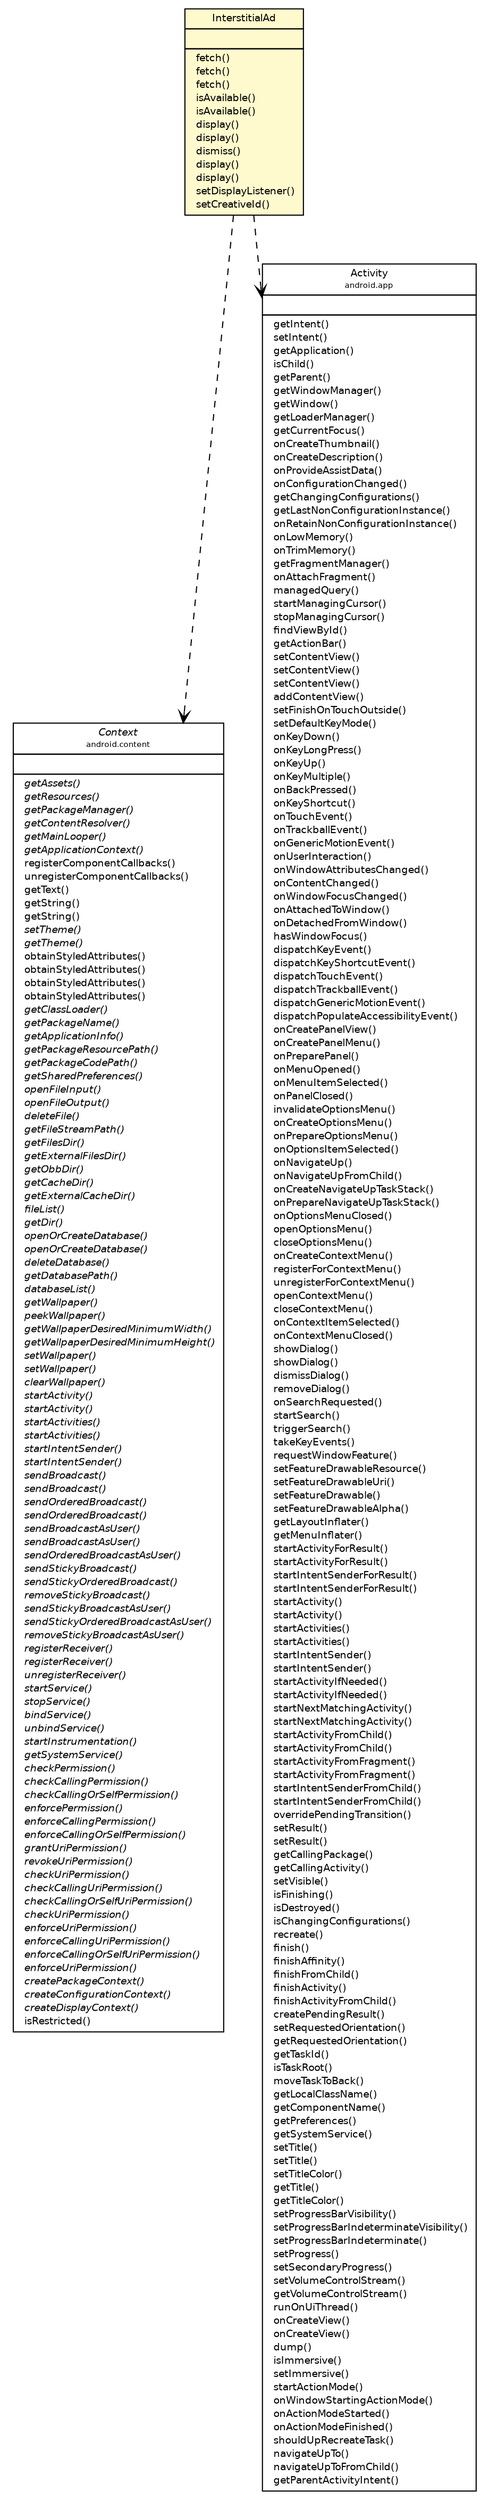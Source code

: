 #!/usr/local/bin/dot
#
# Class diagram 
# Generated by UMLGraph version 5.2 (http://www.umlgraph.org/)
#

digraph G {
	edge [fontname="Helvetica",fontsize=10,labelfontname="Helvetica",labelfontsize=10];
	node [fontname="Helvetica",fontsize=10,shape=plaintext];
	nodesep=0.25;
	ranksep=0.5;
	// com.heyzap.sdk.ads.InterstitialAd
	c7475 [label=<<table title="com.heyzap.sdk.ads.InterstitialAd" border="0" cellborder="1" cellspacing="0" cellpadding="2" port="p" bgcolor="lemonChiffon" href="./InterstitialAd.html">
		<tr><td><table border="0" cellspacing="0" cellpadding="1">
<tr><td align="center" balign="center"> InterstitialAd </td></tr>
		</table></td></tr>
		<tr><td><table border="0" cellspacing="0" cellpadding="1">
<tr><td align="left" balign="left">  </td></tr>
		</table></td></tr>
		<tr><td><table border="0" cellspacing="0" cellpadding="1">
<tr><td align="left" balign="left">  fetch() </td></tr>
<tr><td align="left" balign="left">  fetch() </td></tr>
<tr><td align="left" balign="left">  fetch() </td></tr>
<tr><td align="left" balign="left">  isAvailable() </td></tr>
<tr><td align="left" balign="left">  isAvailable() </td></tr>
<tr><td align="left" balign="left">  display() </td></tr>
<tr><td align="left" balign="left">  display() </td></tr>
<tr><td align="left" balign="left">  dismiss() </td></tr>
<tr><td align="left" balign="left">  display() </td></tr>
<tr><td align="left" balign="left">  display() </td></tr>
<tr><td align="left" balign="left">  setDisplayListener() </td></tr>
<tr><td align="left" balign="left">  setCreativeId() </td></tr>
		</table></td></tr>
		</table>>, fontname="Helvetica", fontcolor="black", fontsize=9.0];
	// com.heyzap.sdk.ads.InterstitialAd DEPEND android.content.Context
	c7475:p -> c7497:p [taillabel="", label="", headlabel="", fontname="Helvetica", fontcolor="black", fontsize=10.0, color="black", arrowhead=open, style=dashed];
	// com.heyzap.sdk.ads.InterstitialAd DEPEND android.app.Activity
	c7475:p -> c7498:p [taillabel="", label="", headlabel="", fontname="Helvetica", fontcolor="black", fontsize=10.0, color="black", arrowhead=open, style=dashed];
	// android.content.Context
	c7497 [label=<<table title="android.content.Context" border="0" cellborder="1" cellspacing="0" cellpadding="2" port="p" href="http://java.sun.com/j2se/1.4.2/docs/api/android/content/Context.html">
		<tr><td><table border="0" cellspacing="0" cellpadding="1">
<tr><td align="center" balign="center"><font face="Helvetica-Oblique"> Context </font></td></tr>
<tr><td align="center" balign="center"><font point-size="7.0"> android.content </font></td></tr>
		</table></td></tr>
		<tr><td><table border="0" cellspacing="0" cellpadding="1">
<tr><td align="left" balign="left">  </td></tr>
		</table></td></tr>
		<tr><td><table border="0" cellspacing="0" cellpadding="1">
<tr><td align="left" balign="left"><font face="Helvetica-Oblique" point-size="9.0">  getAssets() </font></td></tr>
<tr><td align="left" balign="left"><font face="Helvetica-Oblique" point-size="9.0">  getResources() </font></td></tr>
<tr><td align="left" balign="left"><font face="Helvetica-Oblique" point-size="9.0">  getPackageManager() </font></td></tr>
<tr><td align="left" balign="left"><font face="Helvetica-Oblique" point-size="9.0">  getContentResolver() </font></td></tr>
<tr><td align="left" balign="left"><font face="Helvetica-Oblique" point-size="9.0">  getMainLooper() </font></td></tr>
<tr><td align="left" balign="left"><font face="Helvetica-Oblique" point-size="9.0">  getApplicationContext() </font></td></tr>
<tr><td align="left" balign="left">  registerComponentCallbacks() </td></tr>
<tr><td align="left" balign="left">  unregisterComponentCallbacks() </td></tr>
<tr><td align="left" balign="left">  getText() </td></tr>
<tr><td align="left" balign="left">  getString() </td></tr>
<tr><td align="left" balign="left">  getString() </td></tr>
<tr><td align="left" balign="left"><font face="Helvetica-Oblique" point-size="9.0">  setTheme() </font></td></tr>
<tr><td align="left" balign="left"><font face="Helvetica-Oblique" point-size="9.0">  getTheme() </font></td></tr>
<tr><td align="left" balign="left">  obtainStyledAttributes() </td></tr>
<tr><td align="left" balign="left">  obtainStyledAttributes() </td></tr>
<tr><td align="left" balign="left">  obtainStyledAttributes() </td></tr>
<tr><td align="left" balign="left">  obtainStyledAttributes() </td></tr>
<tr><td align="left" balign="left"><font face="Helvetica-Oblique" point-size="9.0">  getClassLoader() </font></td></tr>
<tr><td align="left" balign="left"><font face="Helvetica-Oblique" point-size="9.0">  getPackageName() </font></td></tr>
<tr><td align="left" balign="left"><font face="Helvetica-Oblique" point-size="9.0">  getApplicationInfo() </font></td></tr>
<tr><td align="left" balign="left"><font face="Helvetica-Oblique" point-size="9.0">  getPackageResourcePath() </font></td></tr>
<tr><td align="left" balign="left"><font face="Helvetica-Oblique" point-size="9.0">  getPackageCodePath() </font></td></tr>
<tr><td align="left" balign="left"><font face="Helvetica-Oblique" point-size="9.0">  getSharedPreferences() </font></td></tr>
<tr><td align="left" balign="left"><font face="Helvetica-Oblique" point-size="9.0">  openFileInput() </font></td></tr>
<tr><td align="left" balign="left"><font face="Helvetica-Oblique" point-size="9.0">  openFileOutput() </font></td></tr>
<tr><td align="left" balign="left"><font face="Helvetica-Oblique" point-size="9.0">  deleteFile() </font></td></tr>
<tr><td align="left" balign="left"><font face="Helvetica-Oblique" point-size="9.0">  getFileStreamPath() </font></td></tr>
<tr><td align="left" balign="left"><font face="Helvetica-Oblique" point-size="9.0">  getFilesDir() </font></td></tr>
<tr><td align="left" balign="left"><font face="Helvetica-Oblique" point-size="9.0">  getExternalFilesDir() </font></td></tr>
<tr><td align="left" balign="left"><font face="Helvetica-Oblique" point-size="9.0">  getObbDir() </font></td></tr>
<tr><td align="left" balign="left"><font face="Helvetica-Oblique" point-size="9.0">  getCacheDir() </font></td></tr>
<tr><td align="left" balign="left"><font face="Helvetica-Oblique" point-size="9.0">  getExternalCacheDir() </font></td></tr>
<tr><td align="left" balign="left"><font face="Helvetica-Oblique" point-size="9.0">  fileList() </font></td></tr>
<tr><td align="left" balign="left"><font face="Helvetica-Oblique" point-size="9.0">  getDir() </font></td></tr>
<tr><td align="left" balign="left"><font face="Helvetica-Oblique" point-size="9.0">  openOrCreateDatabase() </font></td></tr>
<tr><td align="left" balign="left"><font face="Helvetica-Oblique" point-size="9.0">  openOrCreateDatabase() </font></td></tr>
<tr><td align="left" balign="left"><font face="Helvetica-Oblique" point-size="9.0">  deleteDatabase() </font></td></tr>
<tr><td align="left" balign="left"><font face="Helvetica-Oblique" point-size="9.0">  getDatabasePath() </font></td></tr>
<tr><td align="left" balign="left"><font face="Helvetica-Oblique" point-size="9.0">  databaseList() </font></td></tr>
<tr><td align="left" balign="left"><font face="Helvetica-Oblique" point-size="9.0">  getWallpaper() </font></td></tr>
<tr><td align="left" balign="left"><font face="Helvetica-Oblique" point-size="9.0">  peekWallpaper() </font></td></tr>
<tr><td align="left" balign="left"><font face="Helvetica-Oblique" point-size="9.0">  getWallpaperDesiredMinimumWidth() </font></td></tr>
<tr><td align="left" balign="left"><font face="Helvetica-Oblique" point-size="9.0">  getWallpaperDesiredMinimumHeight() </font></td></tr>
<tr><td align="left" balign="left"><font face="Helvetica-Oblique" point-size="9.0">  setWallpaper() </font></td></tr>
<tr><td align="left" balign="left"><font face="Helvetica-Oblique" point-size="9.0">  setWallpaper() </font></td></tr>
<tr><td align="left" balign="left"><font face="Helvetica-Oblique" point-size="9.0">  clearWallpaper() </font></td></tr>
<tr><td align="left" balign="left"><font face="Helvetica-Oblique" point-size="9.0">  startActivity() </font></td></tr>
<tr><td align="left" balign="left"><font face="Helvetica-Oblique" point-size="9.0">  startActivity() </font></td></tr>
<tr><td align="left" balign="left"><font face="Helvetica-Oblique" point-size="9.0">  startActivities() </font></td></tr>
<tr><td align="left" balign="left"><font face="Helvetica-Oblique" point-size="9.0">  startActivities() </font></td></tr>
<tr><td align="left" balign="left"><font face="Helvetica-Oblique" point-size="9.0">  startIntentSender() </font></td></tr>
<tr><td align="left" balign="left"><font face="Helvetica-Oblique" point-size="9.0">  startIntentSender() </font></td></tr>
<tr><td align="left" balign="left"><font face="Helvetica-Oblique" point-size="9.0">  sendBroadcast() </font></td></tr>
<tr><td align="left" balign="left"><font face="Helvetica-Oblique" point-size="9.0">  sendBroadcast() </font></td></tr>
<tr><td align="left" balign="left"><font face="Helvetica-Oblique" point-size="9.0">  sendOrderedBroadcast() </font></td></tr>
<tr><td align="left" balign="left"><font face="Helvetica-Oblique" point-size="9.0">  sendOrderedBroadcast() </font></td></tr>
<tr><td align="left" balign="left"><font face="Helvetica-Oblique" point-size="9.0">  sendBroadcastAsUser() </font></td></tr>
<tr><td align="left" balign="left"><font face="Helvetica-Oblique" point-size="9.0">  sendBroadcastAsUser() </font></td></tr>
<tr><td align="left" balign="left"><font face="Helvetica-Oblique" point-size="9.0">  sendOrderedBroadcastAsUser() </font></td></tr>
<tr><td align="left" balign="left"><font face="Helvetica-Oblique" point-size="9.0">  sendStickyBroadcast() </font></td></tr>
<tr><td align="left" balign="left"><font face="Helvetica-Oblique" point-size="9.0">  sendStickyOrderedBroadcast() </font></td></tr>
<tr><td align="left" balign="left"><font face="Helvetica-Oblique" point-size="9.0">  removeStickyBroadcast() </font></td></tr>
<tr><td align="left" balign="left"><font face="Helvetica-Oblique" point-size="9.0">  sendStickyBroadcastAsUser() </font></td></tr>
<tr><td align="left" balign="left"><font face="Helvetica-Oblique" point-size="9.0">  sendStickyOrderedBroadcastAsUser() </font></td></tr>
<tr><td align="left" balign="left"><font face="Helvetica-Oblique" point-size="9.0">  removeStickyBroadcastAsUser() </font></td></tr>
<tr><td align="left" balign="left"><font face="Helvetica-Oblique" point-size="9.0">  registerReceiver() </font></td></tr>
<tr><td align="left" balign="left"><font face="Helvetica-Oblique" point-size="9.0">  registerReceiver() </font></td></tr>
<tr><td align="left" balign="left"><font face="Helvetica-Oblique" point-size="9.0">  unregisterReceiver() </font></td></tr>
<tr><td align="left" balign="left"><font face="Helvetica-Oblique" point-size="9.0">  startService() </font></td></tr>
<tr><td align="left" balign="left"><font face="Helvetica-Oblique" point-size="9.0">  stopService() </font></td></tr>
<tr><td align="left" balign="left"><font face="Helvetica-Oblique" point-size="9.0">  bindService() </font></td></tr>
<tr><td align="left" balign="left"><font face="Helvetica-Oblique" point-size="9.0">  unbindService() </font></td></tr>
<tr><td align="left" balign="left"><font face="Helvetica-Oblique" point-size="9.0">  startInstrumentation() </font></td></tr>
<tr><td align="left" balign="left"><font face="Helvetica-Oblique" point-size="9.0">  getSystemService() </font></td></tr>
<tr><td align="left" balign="left"><font face="Helvetica-Oblique" point-size="9.0">  checkPermission() </font></td></tr>
<tr><td align="left" balign="left"><font face="Helvetica-Oblique" point-size="9.0">  checkCallingPermission() </font></td></tr>
<tr><td align="left" balign="left"><font face="Helvetica-Oblique" point-size="9.0">  checkCallingOrSelfPermission() </font></td></tr>
<tr><td align="left" balign="left"><font face="Helvetica-Oblique" point-size="9.0">  enforcePermission() </font></td></tr>
<tr><td align="left" balign="left"><font face="Helvetica-Oblique" point-size="9.0">  enforceCallingPermission() </font></td></tr>
<tr><td align="left" balign="left"><font face="Helvetica-Oblique" point-size="9.0">  enforceCallingOrSelfPermission() </font></td></tr>
<tr><td align="left" balign="left"><font face="Helvetica-Oblique" point-size="9.0">  grantUriPermission() </font></td></tr>
<tr><td align="left" balign="left"><font face="Helvetica-Oblique" point-size="9.0">  revokeUriPermission() </font></td></tr>
<tr><td align="left" balign="left"><font face="Helvetica-Oblique" point-size="9.0">  checkUriPermission() </font></td></tr>
<tr><td align="left" balign="left"><font face="Helvetica-Oblique" point-size="9.0">  checkCallingUriPermission() </font></td></tr>
<tr><td align="left" balign="left"><font face="Helvetica-Oblique" point-size="9.0">  checkCallingOrSelfUriPermission() </font></td></tr>
<tr><td align="left" balign="left"><font face="Helvetica-Oblique" point-size="9.0">  checkUriPermission() </font></td></tr>
<tr><td align="left" balign="left"><font face="Helvetica-Oblique" point-size="9.0">  enforceUriPermission() </font></td></tr>
<tr><td align="left" balign="left"><font face="Helvetica-Oblique" point-size="9.0">  enforceCallingUriPermission() </font></td></tr>
<tr><td align="left" balign="left"><font face="Helvetica-Oblique" point-size="9.0">  enforceCallingOrSelfUriPermission() </font></td></tr>
<tr><td align="left" balign="left"><font face="Helvetica-Oblique" point-size="9.0">  enforceUriPermission() </font></td></tr>
<tr><td align="left" balign="left"><font face="Helvetica-Oblique" point-size="9.0">  createPackageContext() </font></td></tr>
<tr><td align="left" balign="left"><font face="Helvetica-Oblique" point-size="9.0">  createConfigurationContext() </font></td></tr>
<tr><td align="left" balign="left"><font face="Helvetica-Oblique" point-size="9.0">  createDisplayContext() </font></td></tr>
<tr><td align="left" balign="left">  isRestricted() </td></tr>
		</table></td></tr>
		</table>>, fontname="Helvetica", fontcolor="black", fontsize=9.0];
	// android.app.Activity
	c7498 [label=<<table title="android.app.Activity" border="0" cellborder="1" cellspacing="0" cellpadding="2" port="p" href="http://java.sun.com/j2se/1.4.2/docs/api/android/app/Activity.html">
		<tr><td><table border="0" cellspacing="0" cellpadding="1">
<tr><td align="center" balign="center"> Activity </td></tr>
<tr><td align="center" balign="center"><font point-size="7.0"> android.app </font></td></tr>
		</table></td></tr>
		<tr><td><table border="0" cellspacing="0" cellpadding="1">
<tr><td align="left" balign="left">  </td></tr>
		</table></td></tr>
		<tr><td><table border="0" cellspacing="0" cellpadding="1">
<tr><td align="left" balign="left">  getIntent() </td></tr>
<tr><td align="left" balign="left">  setIntent() </td></tr>
<tr><td align="left" balign="left">  getApplication() </td></tr>
<tr><td align="left" balign="left">  isChild() </td></tr>
<tr><td align="left" balign="left">  getParent() </td></tr>
<tr><td align="left" balign="left">  getWindowManager() </td></tr>
<tr><td align="left" balign="left">  getWindow() </td></tr>
<tr><td align="left" balign="left">  getLoaderManager() </td></tr>
<tr><td align="left" balign="left">  getCurrentFocus() </td></tr>
<tr><td align="left" balign="left">  onCreateThumbnail() </td></tr>
<tr><td align="left" balign="left">  onCreateDescription() </td></tr>
<tr><td align="left" balign="left">  onProvideAssistData() </td></tr>
<tr><td align="left" balign="left">  onConfigurationChanged() </td></tr>
<tr><td align="left" balign="left">  getChangingConfigurations() </td></tr>
<tr><td align="left" balign="left">  getLastNonConfigurationInstance() </td></tr>
<tr><td align="left" balign="left">  onRetainNonConfigurationInstance() </td></tr>
<tr><td align="left" balign="left">  onLowMemory() </td></tr>
<tr><td align="left" balign="left">  onTrimMemory() </td></tr>
<tr><td align="left" balign="left">  getFragmentManager() </td></tr>
<tr><td align="left" balign="left">  onAttachFragment() </td></tr>
<tr><td align="left" balign="left">  managedQuery() </td></tr>
<tr><td align="left" balign="left">  startManagingCursor() </td></tr>
<tr><td align="left" balign="left">  stopManagingCursor() </td></tr>
<tr><td align="left" balign="left">  findViewById() </td></tr>
<tr><td align="left" balign="left">  getActionBar() </td></tr>
<tr><td align="left" balign="left">  setContentView() </td></tr>
<tr><td align="left" balign="left">  setContentView() </td></tr>
<tr><td align="left" balign="left">  setContentView() </td></tr>
<tr><td align="left" balign="left">  addContentView() </td></tr>
<tr><td align="left" balign="left">  setFinishOnTouchOutside() </td></tr>
<tr><td align="left" balign="left">  setDefaultKeyMode() </td></tr>
<tr><td align="left" balign="left">  onKeyDown() </td></tr>
<tr><td align="left" balign="left">  onKeyLongPress() </td></tr>
<tr><td align="left" balign="left">  onKeyUp() </td></tr>
<tr><td align="left" balign="left">  onKeyMultiple() </td></tr>
<tr><td align="left" balign="left">  onBackPressed() </td></tr>
<tr><td align="left" balign="left">  onKeyShortcut() </td></tr>
<tr><td align="left" balign="left">  onTouchEvent() </td></tr>
<tr><td align="left" balign="left">  onTrackballEvent() </td></tr>
<tr><td align="left" balign="left">  onGenericMotionEvent() </td></tr>
<tr><td align="left" balign="left">  onUserInteraction() </td></tr>
<tr><td align="left" balign="left">  onWindowAttributesChanged() </td></tr>
<tr><td align="left" balign="left">  onContentChanged() </td></tr>
<tr><td align="left" balign="left">  onWindowFocusChanged() </td></tr>
<tr><td align="left" balign="left">  onAttachedToWindow() </td></tr>
<tr><td align="left" balign="left">  onDetachedFromWindow() </td></tr>
<tr><td align="left" balign="left">  hasWindowFocus() </td></tr>
<tr><td align="left" balign="left">  dispatchKeyEvent() </td></tr>
<tr><td align="left" balign="left">  dispatchKeyShortcutEvent() </td></tr>
<tr><td align="left" balign="left">  dispatchTouchEvent() </td></tr>
<tr><td align="left" balign="left">  dispatchTrackballEvent() </td></tr>
<tr><td align="left" balign="left">  dispatchGenericMotionEvent() </td></tr>
<tr><td align="left" balign="left">  dispatchPopulateAccessibilityEvent() </td></tr>
<tr><td align="left" balign="left">  onCreatePanelView() </td></tr>
<tr><td align="left" balign="left">  onCreatePanelMenu() </td></tr>
<tr><td align="left" balign="left">  onPreparePanel() </td></tr>
<tr><td align="left" balign="left">  onMenuOpened() </td></tr>
<tr><td align="left" balign="left">  onMenuItemSelected() </td></tr>
<tr><td align="left" balign="left">  onPanelClosed() </td></tr>
<tr><td align="left" balign="left">  invalidateOptionsMenu() </td></tr>
<tr><td align="left" balign="left">  onCreateOptionsMenu() </td></tr>
<tr><td align="left" balign="left">  onPrepareOptionsMenu() </td></tr>
<tr><td align="left" balign="left">  onOptionsItemSelected() </td></tr>
<tr><td align="left" balign="left">  onNavigateUp() </td></tr>
<tr><td align="left" balign="left">  onNavigateUpFromChild() </td></tr>
<tr><td align="left" balign="left">  onCreateNavigateUpTaskStack() </td></tr>
<tr><td align="left" balign="left">  onPrepareNavigateUpTaskStack() </td></tr>
<tr><td align="left" balign="left">  onOptionsMenuClosed() </td></tr>
<tr><td align="left" balign="left">  openOptionsMenu() </td></tr>
<tr><td align="left" balign="left">  closeOptionsMenu() </td></tr>
<tr><td align="left" balign="left">  onCreateContextMenu() </td></tr>
<tr><td align="left" balign="left">  registerForContextMenu() </td></tr>
<tr><td align="left" balign="left">  unregisterForContextMenu() </td></tr>
<tr><td align="left" balign="left">  openContextMenu() </td></tr>
<tr><td align="left" balign="left">  closeContextMenu() </td></tr>
<tr><td align="left" balign="left">  onContextItemSelected() </td></tr>
<tr><td align="left" balign="left">  onContextMenuClosed() </td></tr>
<tr><td align="left" balign="left">  showDialog() </td></tr>
<tr><td align="left" balign="left">  showDialog() </td></tr>
<tr><td align="left" balign="left">  dismissDialog() </td></tr>
<tr><td align="left" balign="left">  removeDialog() </td></tr>
<tr><td align="left" balign="left">  onSearchRequested() </td></tr>
<tr><td align="left" balign="left">  startSearch() </td></tr>
<tr><td align="left" balign="left">  triggerSearch() </td></tr>
<tr><td align="left" balign="left">  takeKeyEvents() </td></tr>
<tr><td align="left" balign="left">  requestWindowFeature() </td></tr>
<tr><td align="left" balign="left">  setFeatureDrawableResource() </td></tr>
<tr><td align="left" balign="left">  setFeatureDrawableUri() </td></tr>
<tr><td align="left" balign="left">  setFeatureDrawable() </td></tr>
<tr><td align="left" balign="left">  setFeatureDrawableAlpha() </td></tr>
<tr><td align="left" balign="left">  getLayoutInflater() </td></tr>
<tr><td align="left" balign="left">  getMenuInflater() </td></tr>
<tr><td align="left" balign="left">  startActivityForResult() </td></tr>
<tr><td align="left" balign="left">  startActivityForResult() </td></tr>
<tr><td align="left" balign="left">  startIntentSenderForResult() </td></tr>
<tr><td align="left" balign="left">  startIntentSenderForResult() </td></tr>
<tr><td align="left" balign="left">  startActivity() </td></tr>
<tr><td align="left" balign="left">  startActivity() </td></tr>
<tr><td align="left" balign="left">  startActivities() </td></tr>
<tr><td align="left" balign="left">  startActivities() </td></tr>
<tr><td align="left" balign="left">  startIntentSender() </td></tr>
<tr><td align="left" balign="left">  startIntentSender() </td></tr>
<tr><td align="left" balign="left">  startActivityIfNeeded() </td></tr>
<tr><td align="left" balign="left">  startActivityIfNeeded() </td></tr>
<tr><td align="left" balign="left">  startNextMatchingActivity() </td></tr>
<tr><td align="left" balign="left">  startNextMatchingActivity() </td></tr>
<tr><td align="left" balign="left">  startActivityFromChild() </td></tr>
<tr><td align="left" balign="left">  startActivityFromChild() </td></tr>
<tr><td align="left" balign="left">  startActivityFromFragment() </td></tr>
<tr><td align="left" balign="left">  startActivityFromFragment() </td></tr>
<tr><td align="left" balign="left">  startIntentSenderFromChild() </td></tr>
<tr><td align="left" balign="left">  startIntentSenderFromChild() </td></tr>
<tr><td align="left" balign="left">  overridePendingTransition() </td></tr>
<tr><td align="left" balign="left">  setResult() </td></tr>
<tr><td align="left" balign="left">  setResult() </td></tr>
<tr><td align="left" balign="left">  getCallingPackage() </td></tr>
<tr><td align="left" balign="left">  getCallingActivity() </td></tr>
<tr><td align="left" balign="left">  setVisible() </td></tr>
<tr><td align="left" balign="left">  isFinishing() </td></tr>
<tr><td align="left" balign="left">  isDestroyed() </td></tr>
<tr><td align="left" balign="left">  isChangingConfigurations() </td></tr>
<tr><td align="left" balign="left">  recreate() </td></tr>
<tr><td align="left" balign="left">  finish() </td></tr>
<tr><td align="left" balign="left">  finishAffinity() </td></tr>
<tr><td align="left" balign="left">  finishFromChild() </td></tr>
<tr><td align="left" balign="left">  finishActivity() </td></tr>
<tr><td align="left" balign="left">  finishActivityFromChild() </td></tr>
<tr><td align="left" balign="left">  createPendingResult() </td></tr>
<tr><td align="left" balign="left">  setRequestedOrientation() </td></tr>
<tr><td align="left" balign="left">  getRequestedOrientation() </td></tr>
<tr><td align="left" balign="left">  getTaskId() </td></tr>
<tr><td align="left" balign="left">  isTaskRoot() </td></tr>
<tr><td align="left" balign="left">  moveTaskToBack() </td></tr>
<tr><td align="left" balign="left">  getLocalClassName() </td></tr>
<tr><td align="left" balign="left">  getComponentName() </td></tr>
<tr><td align="left" balign="left">  getPreferences() </td></tr>
<tr><td align="left" balign="left">  getSystemService() </td></tr>
<tr><td align="left" balign="left">  setTitle() </td></tr>
<tr><td align="left" balign="left">  setTitle() </td></tr>
<tr><td align="left" balign="left">  setTitleColor() </td></tr>
<tr><td align="left" balign="left">  getTitle() </td></tr>
<tr><td align="left" balign="left">  getTitleColor() </td></tr>
<tr><td align="left" balign="left">  setProgressBarVisibility() </td></tr>
<tr><td align="left" balign="left">  setProgressBarIndeterminateVisibility() </td></tr>
<tr><td align="left" balign="left">  setProgressBarIndeterminate() </td></tr>
<tr><td align="left" balign="left">  setProgress() </td></tr>
<tr><td align="left" balign="left">  setSecondaryProgress() </td></tr>
<tr><td align="left" balign="left">  setVolumeControlStream() </td></tr>
<tr><td align="left" balign="left">  getVolumeControlStream() </td></tr>
<tr><td align="left" balign="left">  runOnUiThread() </td></tr>
<tr><td align="left" balign="left">  onCreateView() </td></tr>
<tr><td align="left" balign="left">  onCreateView() </td></tr>
<tr><td align="left" balign="left">  dump() </td></tr>
<tr><td align="left" balign="left">  isImmersive() </td></tr>
<tr><td align="left" balign="left">  setImmersive() </td></tr>
<tr><td align="left" balign="left">  startActionMode() </td></tr>
<tr><td align="left" balign="left">  onWindowStartingActionMode() </td></tr>
<tr><td align="left" balign="left">  onActionModeStarted() </td></tr>
<tr><td align="left" balign="left">  onActionModeFinished() </td></tr>
<tr><td align="left" balign="left">  shouldUpRecreateTask() </td></tr>
<tr><td align="left" balign="left">  navigateUpTo() </td></tr>
<tr><td align="left" balign="left">  navigateUpToFromChild() </td></tr>
<tr><td align="left" balign="left">  getParentActivityIntent() </td></tr>
		</table></td></tr>
		</table>>, fontname="Helvetica", fontcolor="black", fontsize=9.0];
}

